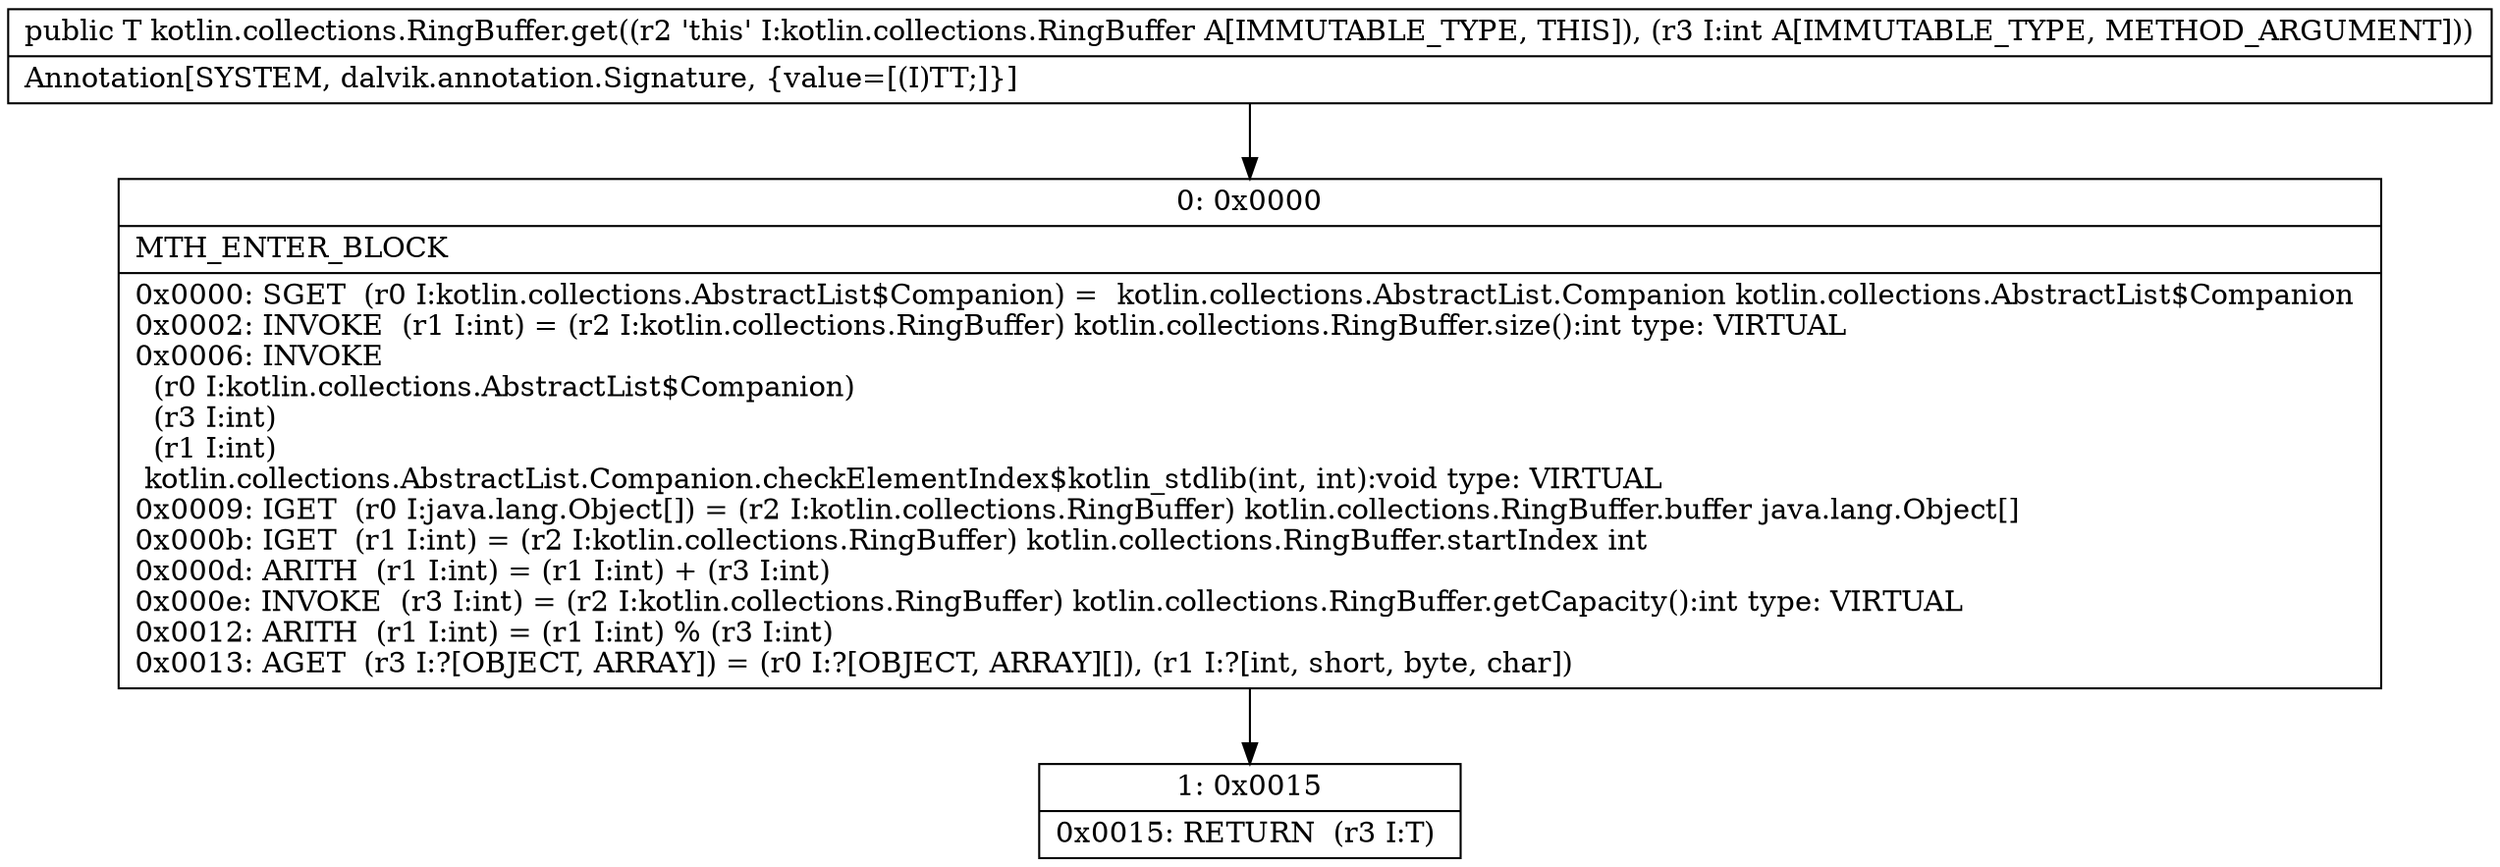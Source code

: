 digraph "CFG forkotlin.collections.RingBuffer.get(I)Ljava\/lang\/Object;" {
Node_0 [shape=record,label="{0\:\ 0x0000|MTH_ENTER_BLOCK\l|0x0000: SGET  (r0 I:kotlin.collections.AbstractList$Companion) =  kotlin.collections.AbstractList.Companion kotlin.collections.AbstractList$Companion \l0x0002: INVOKE  (r1 I:int) = (r2 I:kotlin.collections.RingBuffer) kotlin.collections.RingBuffer.size():int type: VIRTUAL \l0x0006: INVOKE  \l  (r0 I:kotlin.collections.AbstractList$Companion)\l  (r3 I:int)\l  (r1 I:int)\l kotlin.collections.AbstractList.Companion.checkElementIndex$kotlin_stdlib(int, int):void type: VIRTUAL \l0x0009: IGET  (r0 I:java.lang.Object[]) = (r2 I:kotlin.collections.RingBuffer) kotlin.collections.RingBuffer.buffer java.lang.Object[] \l0x000b: IGET  (r1 I:int) = (r2 I:kotlin.collections.RingBuffer) kotlin.collections.RingBuffer.startIndex int \l0x000d: ARITH  (r1 I:int) = (r1 I:int) + (r3 I:int) \l0x000e: INVOKE  (r3 I:int) = (r2 I:kotlin.collections.RingBuffer) kotlin.collections.RingBuffer.getCapacity():int type: VIRTUAL \l0x0012: ARITH  (r1 I:int) = (r1 I:int) % (r3 I:int) \l0x0013: AGET  (r3 I:?[OBJECT, ARRAY]) = (r0 I:?[OBJECT, ARRAY][]), (r1 I:?[int, short, byte, char]) \l}"];
Node_1 [shape=record,label="{1\:\ 0x0015|0x0015: RETURN  (r3 I:T) \l}"];
MethodNode[shape=record,label="{public T kotlin.collections.RingBuffer.get((r2 'this' I:kotlin.collections.RingBuffer A[IMMUTABLE_TYPE, THIS]), (r3 I:int A[IMMUTABLE_TYPE, METHOD_ARGUMENT]))  | Annotation[SYSTEM, dalvik.annotation.Signature, \{value=[(I)TT;]\}]\l}"];
MethodNode -> Node_0;
Node_0 -> Node_1;
}

